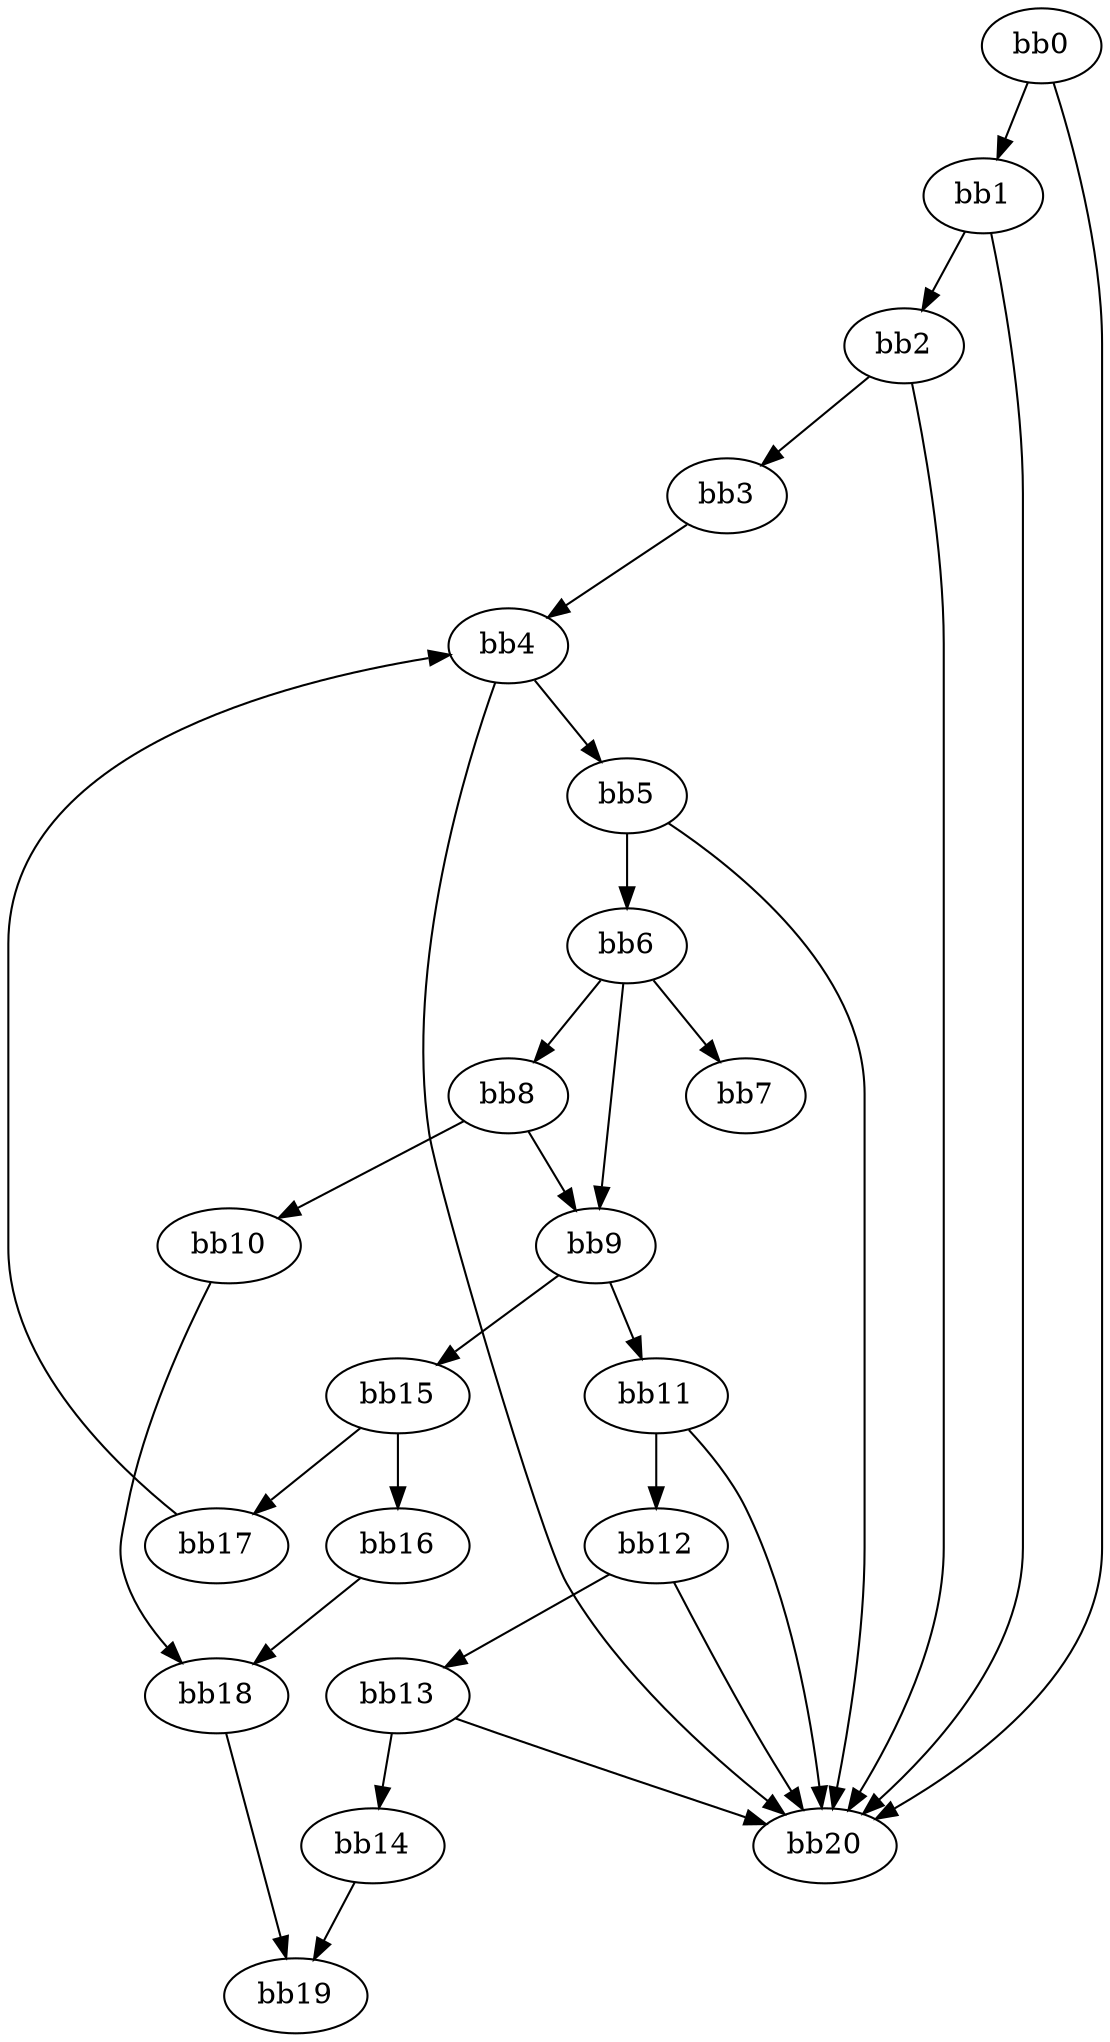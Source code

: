 digraph {
    0 [ label = "bb0\l" ]
    1 [ label = "bb1\l" ]
    2 [ label = "bb2\l" ]
    3 [ label = "bb3\l" ]
    4 [ label = "bb4\l" ]
    5 [ label = "bb5\l" ]
    6 [ label = "bb6\l" ]
    7 [ label = "bb7\l" ]
    8 [ label = "bb8\l" ]
    9 [ label = "bb9\l" ]
    10 [ label = "bb10\l" ]
    11 [ label = "bb11\l" ]
    12 [ label = "bb12\l" ]
    13 [ label = "bb13\l" ]
    14 [ label = "bb14\l" ]
    15 [ label = "bb15\l" ]
    16 [ label = "bb16\l" ]
    17 [ label = "bb17\l" ]
    18 [ label = "bb18\l" ]
    19 [ label = "bb19\l" ]
    20 [ label = "bb20\l" ]
    0 -> 1 [ ]
    0 -> 20 [ ]
    1 -> 2 [ ]
    1 -> 20 [ ]
    2 -> 3 [ ]
    2 -> 20 [ ]
    3 -> 4 [ ]
    4 -> 5 [ ]
    4 -> 20 [ ]
    5 -> 6 [ ]
    5 -> 20 [ ]
    6 -> 7 [ ]
    6 -> 8 [ ]
    6 -> 9 [ ]
    8 -> 9 [ ]
    8 -> 10 [ ]
    9 -> 11 [ ]
    9 -> 15 [ ]
    10 -> 18 [ ]
    11 -> 12 [ ]
    11 -> 20 [ ]
    12 -> 13 [ ]
    12 -> 20 [ ]
    13 -> 14 [ ]
    13 -> 20 [ ]
    14 -> 19 [ ]
    15 -> 16 [ ]
    15 -> 17 [ ]
    16 -> 18 [ ]
    17 -> 4 [ ]
    18 -> 19 [ ]
}

